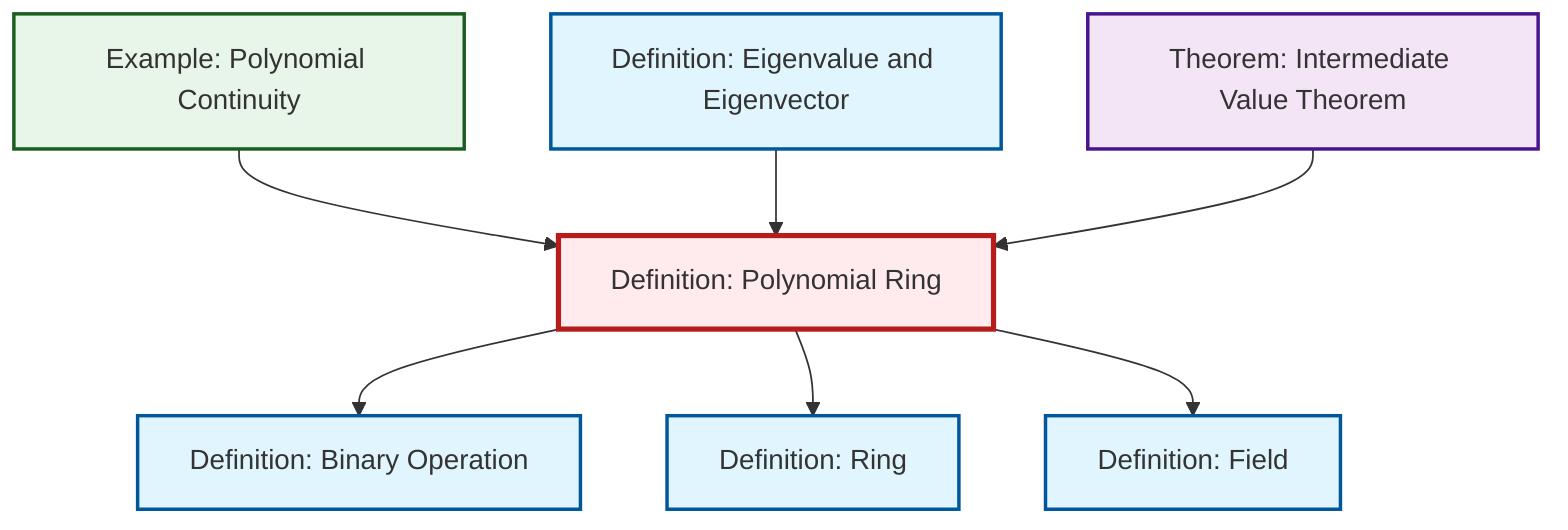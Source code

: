 graph TD
    classDef definition fill:#e1f5fe,stroke:#01579b,stroke-width:2px
    classDef theorem fill:#f3e5f5,stroke:#4a148c,stroke-width:2px
    classDef axiom fill:#fff3e0,stroke:#e65100,stroke-width:2px
    classDef example fill:#e8f5e9,stroke:#1b5e20,stroke-width:2px
    classDef current fill:#ffebee,stroke:#b71c1c,stroke-width:3px
    def-ring["Definition: Ring"]:::definition
    thm-intermediate-value["Theorem: Intermediate Value Theorem"]:::theorem
    def-binary-operation["Definition: Binary Operation"]:::definition
    ex-polynomial-continuity["Example: Polynomial Continuity"]:::example
    def-polynomial-ring["Definition: Polynomial Ring"]:::definition
    def-eigenvalue-eigenvector["Definition: Eigenvalue and Eigenvector"]:::definition
    def-field["Definition: Field"]:::definition
    def-polynomial-ring --> def-binary-operation
    ex-polynomial-continuity --> def-polynomial-ring
    def-eigenvalue-eigenvector --> def-polynomial-ring
    def-polynomial-ring --> def-ring
    thm-intermediate-value --> def-polynomial-ring
    def-polynomial-ring --> def-field
    class def-polynomial-ring current